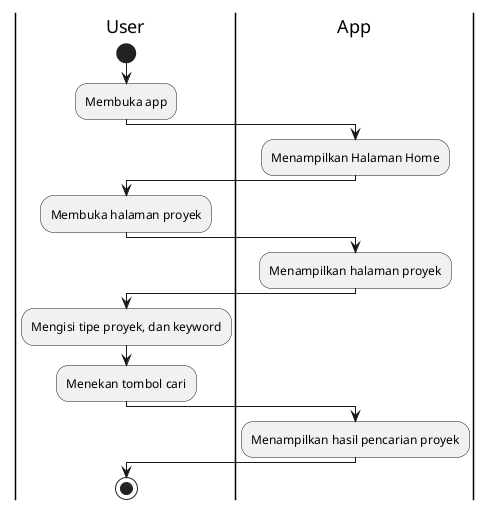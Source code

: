 @startuml
'https://plantuml.com/activity-diagram-beta
|User|
start
:Membuka app;
|App|
:Menampilkan Halaman Home;
|User|
:Membuka halaman proyek;
|App|
:Menampilkan halaman proyek;
|User|
:Mengisi tipe proyek, dan keyword;
:Menekan tombol cari;
|App|
:Menampilkan hasil pencarian proyek;
|User|
stop
@enduml
